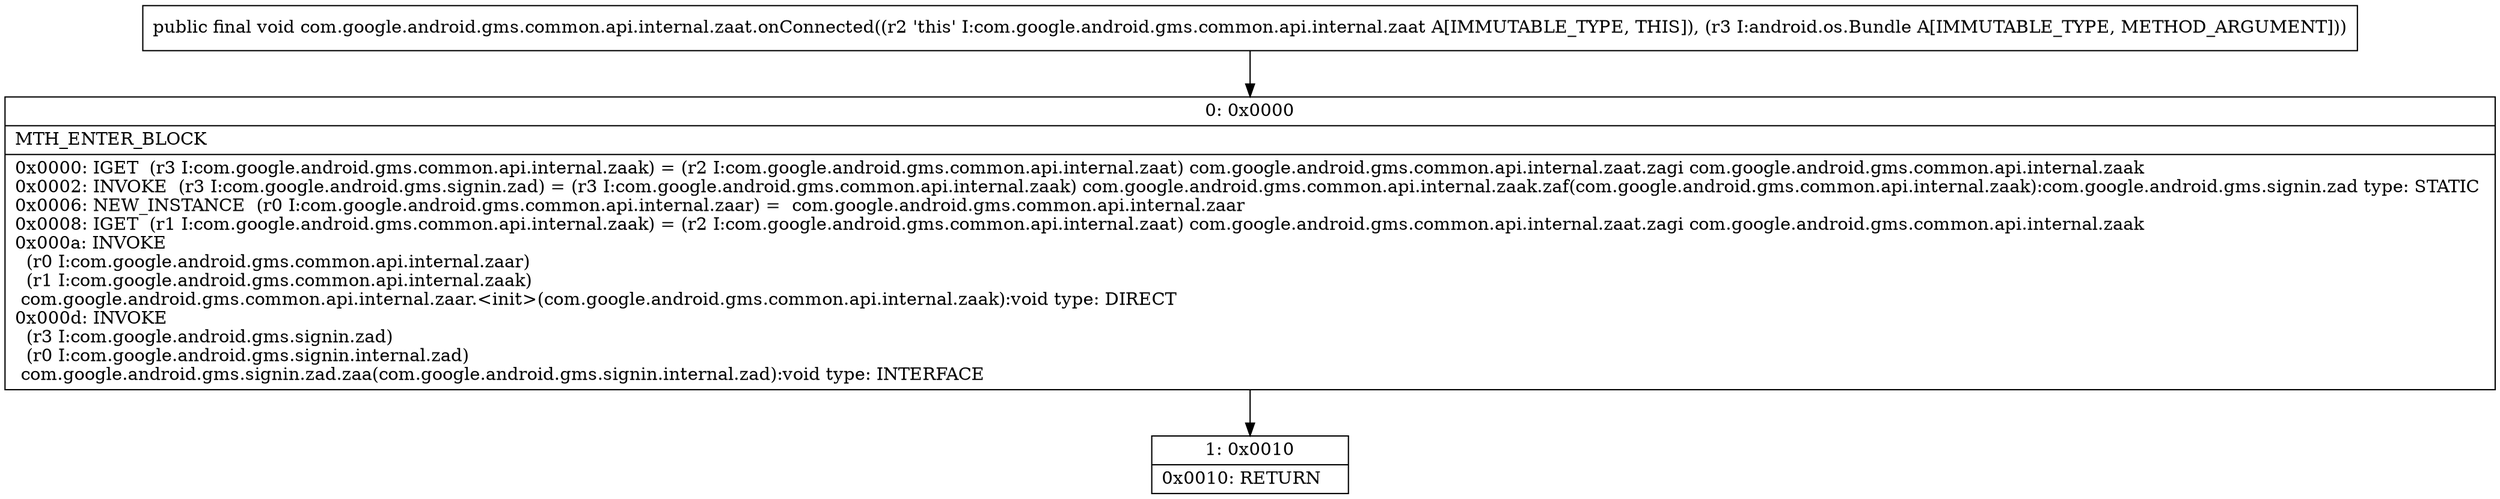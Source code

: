 digraph "CFG forcom.google.android.gms.common.api.internal.zaat.onConnected(Landroid\/os\/Bundle;)V" {
Node_0 [shape=record,label="{0\:\ 0x0000|MTH_ENTER_BLOCK\l|0x0000: IGET  (r3 I:com.google.android.gms.common.api.internal.zaak) = (r2 I:com.google.android.gms.common.api.internal.zaat) com.google.android.gms.common.api.internal.zaat.zagi com.google.android.gms.common.api.internal.zaak \l0x0002: INVOKE  (r3 I:com.google.android.gms.signin.zad) = (r3 I:com.google.android.gms.common.api.internal.zaak) com.google.android.gms.common.api.internal.zaak.zaf(com.google.android.gms.common.api.internal.zaak):com.google.android.gms.signin.zad type: STATIC \l0x0006: NEW_INSTANCE  (r0 I:com.google.android.gms.common.api.internal.zaar) =  com.google.android.gms.common.api.internal.zaar \l0x0008: IGET  (r1 I:com.google.android.gms.common.api.internal.zaak) = (r2 I:com.google.android.gms.common.api.internal.zaat) com.google.android.gms.common.api.internal.zaat.zagi com.google.android.gms.common.api.internal.zaak \l0x000a: INVOKE  \l  (r0 I:com.google.android.gms.common.api.internal.zaar)\l  (r1 I:com.google.android.gms.common.api.internal.zaak)\l com.google.android.gms.common.api.internal.zaar.\<init\>(com.google.android.gms.common.api.internal.zaak):void type: DIRECT \l0x000d: INVOKE  \l  (r3 I:com.google.android.gms.signin.zad)\l  (r0 I:com.google.android.gms.signin.internal.zad)\l com.google.android.gms.signin.zad.zaa(com.google.android.gms.signin.internal.zad):void type: INTERFACE \l}"];
Node_1 [shape=record,label="{1\:\ 0x0010|0x0010: RETURN   \l}"];
MethodNode[shape=record,label="{public final void com.google.android.gms.common.api.internal.zaat.onConnected((r2 'this' I:com.google.android.gms.common.api.internal.zaat A[IMMUTABLE_TYPE, THIS]), (r3 I:android.os.Bundle A[IMMUTABLE_TYPE, METHOD_ARGUMENT])) }"];
MethodNode -> Node_0;
Node_0 -> Node_1;
}

